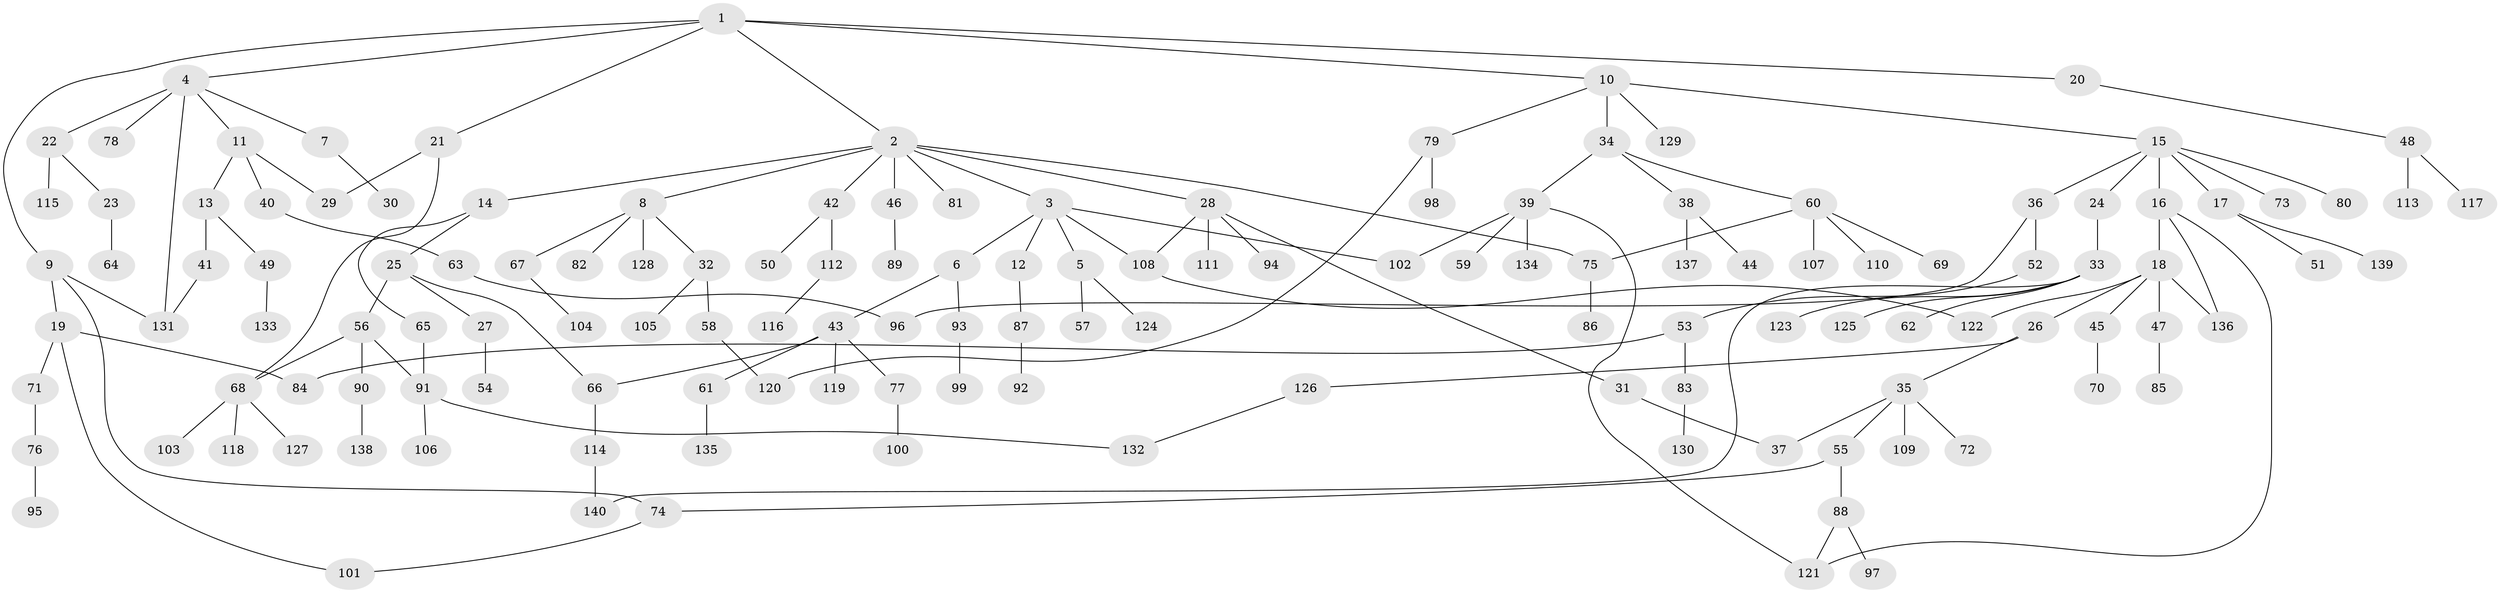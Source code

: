 // Generated by graph-tools (version 1.1) at 2025/10/02/27/25 16:10:54]
// undirected, 140 vertices, 160 edges
graph export_dot {
graph [start="1"]
  node [color=gray90,style=filled];
  1;
  2;
  3;
  4;
  5;
  6;
  7;
  8;
  9;
  10;
  11;
  12;
  13;
  14;
  15;
  16;
  17;
  18;
  19;
  20;
  21;
  22;
  23;
  24;
  25;
  26;
  27;
  28;
  29;
  30;
  31;
  32;
  33;
  34;
  35;
  36;
  37;
  38;
  39;
  40;
  41;
  42;
  43;
  44;
  45;
  46;
  47;
  48;
  49;
  50;
  51;
  52;
  53;
  54;
  55;
  56;
  57;
  58;
  59;
  60;
  61;
  62;
  63;
  64;
  65;
  66;
  67;
  68;
  69;
  70;
  71;
  72;
  73;
  74;
  75;
  76;
  77;
  78;
  79;
  80;
  81;
  82;
  83;
  84;
  85;
  86;
  87;
  88;
  89;
  90;
  91;
  92;
  93;
  94;
  95;
  96;
  97;
  98;
  99;
  100;
  101;
  102;
  103;
  104;
  105;
  106;
  107;
  108;
  109;
  110;
  111;
  112;
  113;
  114;
  115;
  116;
  117;
  118;
  119;
  120;
  121;
  122;
  123;
  124;
  125;
  126;
  127;
  128;
  129;
  130;
  131;
  132;
  133;
  134;
  135;
  136;
  137;
  138;
  139;
  140;
  1 -- 2;
  1 -- 4;
  1 -- 9;
  1 -- 10;
  1 -- 20;
  1 -- 21;
  2 -- 3;
  2 -- 8;
  2 -- 14;
  2 -- 28;
  2 -- 42;
  2 -- 46;
  2 -- 75;
  2 -- 81;
  3 -- 5;
  3 -- 6;
  3 -- 12;
  3 -- 102;
  3 -- 108;
  4 -- 7;
  4 -- 11;
  4 -- 22;
  4 -- 78;
  4 -- 131;
  5 -- 57;
  5 -- 124;
  6 -- 43;
  6 -- 93;
  7 -- 30;
  8 -- 32;
  8 -- 67;
  8 -- 82;
  8 -- 128;
  9 -- 19;
  9 -- 131;
  9 -- 74;
  10 -- 15;
  10 -- 34;
  10 -- 79;
  10 -- 129;
  11 -- 13;
  11 -- 40;
  11 -- 29;
  12 -- 87;
  13 -- 41;
  13 -- 49;
  14 -- 25;
  14 -- 65;
  15 -- 16;
  15 -- 17;
  15 -- 24;
  15 -- 36;
  15 -- 73;
  15 -- 80;
  16 -- 18;
  16 -- 136;
  16 -- 121;
  17 -- 51;
  17 -- 139;
  18 -- 26;
  18 -- 45;
  18 -- 47;
  18 -- 136;
  18 -- 122;
  19 -- 71;
  19 -- 84;
  19 -- 101;
  20 -- 48;
  21 -- 29;
  21 -- 68;
  22 -- 23;
  22 -- 115;
  23 -- 64;
  24 -- 33;
  25 -- 27;
  25 -- 56;
  25 -- 66;
  26 -- 35;
  26 -- 126;
  27 -- 54;
  28 -- 31;
  28 -- 94;
  28 -- 111;
  28 -- 108;
  31 -- 37;
  32 -- 58;
  32 -- 105;
  33 -- 62;
  33 -- 123;
  33 -- 125;
  33 -- 140;
  34 -- 38;
  34 -- 39;
  34 -- 60;
  35 -- 55;
  35 -- 72;
  35 -- 109;
  35 -- 37;
  36 -- 52;
  36 -- 96;
  38 -- 44;
  38 -- 137;
  39 -- 59;
  39 -- 134;
  39 -- 121;
  39 -- 102;
  40 -- 63;
  41 -- 131;
  42 -- 50;
  42 -- 112;
  43 -- 61;
  43 -- 77;
  43 -- 119;
  43 -- 66;
  45 -- 70;
  46 -- 89;
  47 -- 85;
  48 -- 113;
  48 -- 117;
  49 -- 133;
  52 -- 53;
  53 -- 83;
  53 -- 84;
  55 -- 74;
  55 -- 88;
  56 -- 68;
  56 -- 90;
  56 -- 91;
  58 -- 120;
  60 -- 69;
  60 -- 107;
  60 -- 110;
  60 -- 75;
  61 -- 135;
  63 -- 96;
  65 -- 91;
  66 -- 114;
  67 -- 104;
  68 -- 103;
  68 -- 118;
  68 -- 127;
  71 -- 76;
  74 -- 101;
  75 -- 86;
  76 -- 95;
  77 -- 100;
  79 -- 98;
  79 -- 120;
  83 -- 130;
  87 -- 92;
  88 -- 97;
  88 -- 121;
  90 -- 138;
  91 -- 106;
  91 -- 132;
  93 -- 99;
  108 -- 122;
  112 -- 116;
  114 -- 140;
  126 -- 132;
}
